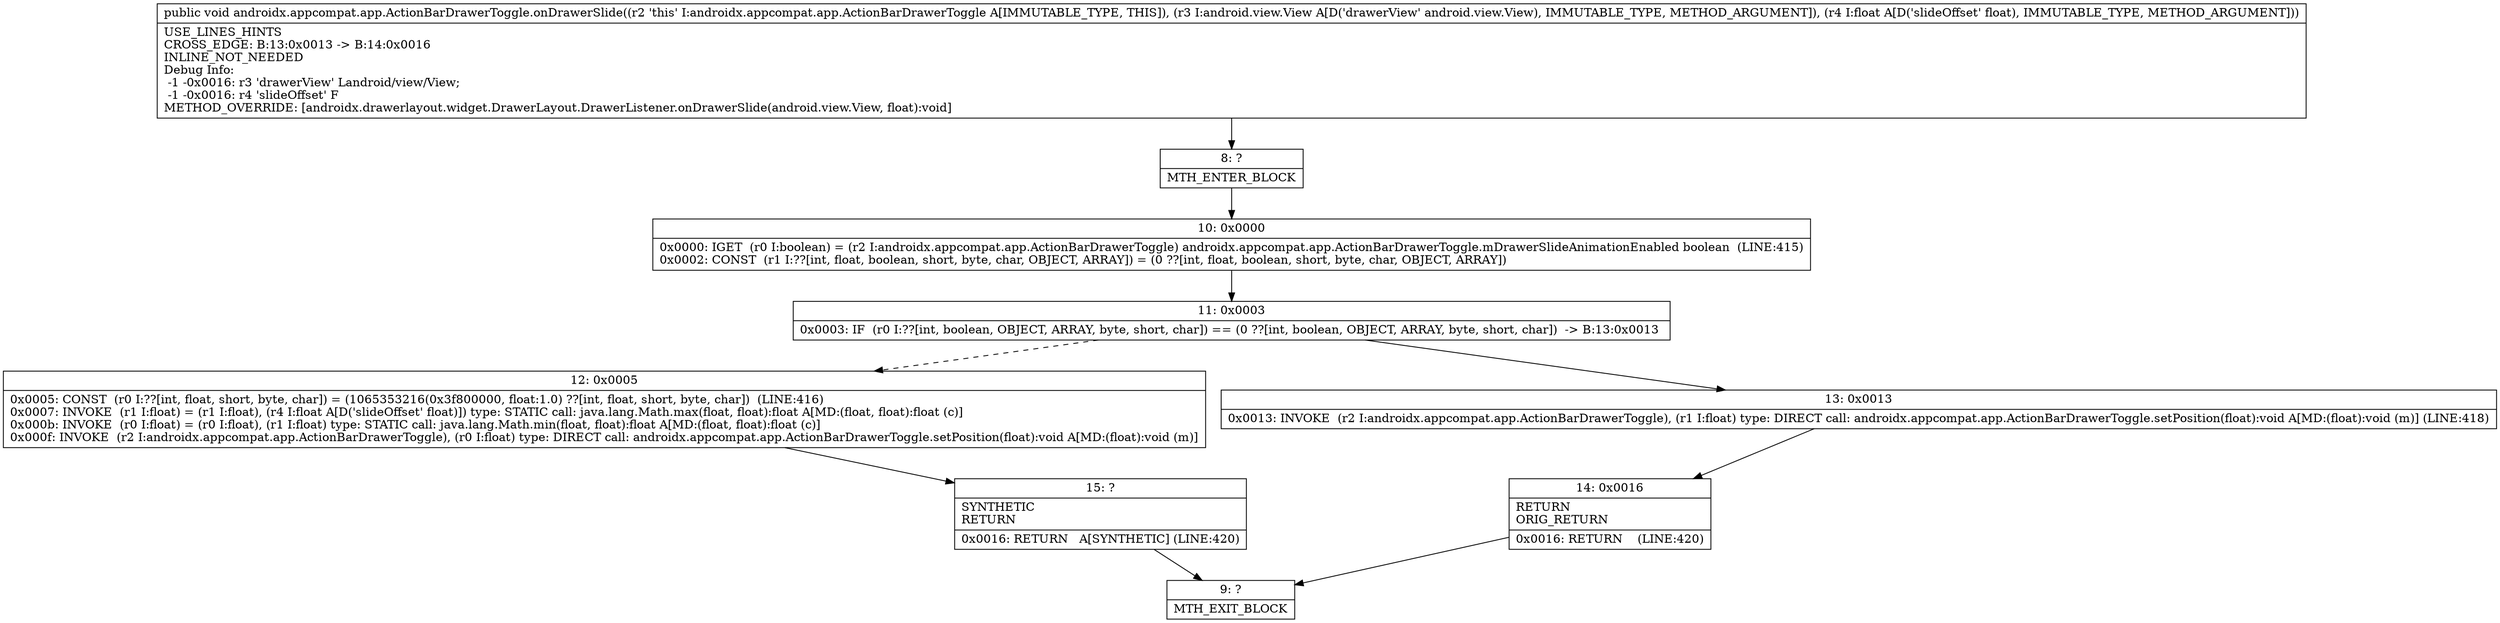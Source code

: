 digraph "CFG forandroidx.appcompat.app.ActionBarDrawerToggle.onDrawerSlide(Landroid\/view\/View;F)V" {
Node_8 [shape=record,label="{8\:\ ?|MTH_ENTER_BLOCK\l}"];
Node_10 [shape=record,label="{10\:\ 0x0000|0x0000: IGET  (r0 I:boolean) = (r2 I:androidx.appcompat.app.ActionBarDrawerToggle) androidx.appcompat.app.ActionBarDrawerToggle.mDrawerSlideAnimationEnabled boolean  (LINE:415)\l0x0002: CONST  (r1 I:??[int, float, boolean, short, byte, char, OBJECT, ARRAY]) = (0 ??[int, float, boolean, short, byte, char, OBJECT, ARRAY]) \l}"];
Node_11 [shape=record,label="{11\:\ 0x0003|0x0003: IF  (r0 I:??[int, boolean, OBJECT, ARRAY, byte, short, char]) == (0 ??[int, boolean, OBJECT, ARRAY, byte, short, char])  \-\> B:13:0x0013 \l}"];
Node_12 [shape=record,label="{12\:\ 0x0005|0x0005: CONST  (r0 I:??[int, float, short, byte, char]) = (1065353216(0x3f800000, float:1.0) ??[int, float, short, byte, char])  (LINE:416)\l0x0007: INVOKE  (r1 I:float) = (r1 I:float), (r4 I:float A[D('slideOffset' float)]) type: STATIC call: java.lang.Math.max(float, float):float A[MD:(float, float):float (c)]\l0x000b: INVOKE  (r0 I:float) = (r0 I:float), (r1 I:float) type: STATIC call: java.lang.Math.min(float, float):float A[MD:(float, float):float (c)]\l0x000f: INVOKE  (r2 I:androidx.appcompat.app.ActionBarDrawerToggle), (r0 I:float) type: DIRECT call: androidx.appcompat.app.ActionBarDrawerToggle.setPosition(float):void A[MD:(float):void (m)]\l}"];
Node_15 [shape=record,label="{15\:\ ?|SYNTHETIC\lRETURN\l|0x0016: RETURN   A[SYNTHETIC] (LINE:420)\l}"];
Node_9 [shape=record,label="{9\:\ ?|MTH_EXIT_BLOCK\l}"];
Node_13 [shape=record,label="{13\:\ 0x0013|0x0013: INVOKE  (r2 I:androidx.appcompat.app.ActionBarDrawerToggle), (r1 I:float) type: DIRECT call: androidx.appcompat.app.ActionBarDrawerToggle.setPosition(float):void A[MD:(float):void (m)] (LINE:418)\l}"];
Node_14 [shape=record,label="{14\:\ 0x0016|RETURN\lORIG_RETURN\l|0x0016: RETURN    (LINE:420)\l}"];
MethodNode[shape=record,label="{public void androidx.appcompat.app.ActionBarDrawerToggle.onDrawerSlide((r2 'this' I:androidx.appcompat.app.ActionBarDrawerToggle A[IMMUTABLE_TYPE, THIS]), (r3 I:android.view.View A[D('drawerView' android.view.View), IMMUTABLE_TYPE, METHOD_ARGUMENT]), (r4 I:float A[D('slideOffset' float), IMMUTABLE_TYPE, METHOD_ARGUMENT]))  | USE_LINES_HINTS\lCROSS_EDGE: B:13:0x0013 \-\> B:14:0x0016\lINLINE_NOT_NEEDED\lDebug Info:\l  \-1 \-0x0016: r3 'drawerView' Landroid\/view\/View;\l  \-1 \-0x0016: r4 'slideOffset' F\lMETHOD_OVERRIDE: [androidx.drawerlayout.widget.DrawerLayout.DrawerListener.onDrawerSlide(android.view.View, float):void]\l}"];
MethodNode -> Node_8;Node_8 -> Node_10;
Node_10 -> Node_11;
Node_11 -> Node_12[style=dashed];
Node_11 -> Node_13;
Node_12 -> Node_15;
Node_15 -> Node_9;
Node_13 -> Node_14;
Node_14 -> Node_9;
}

